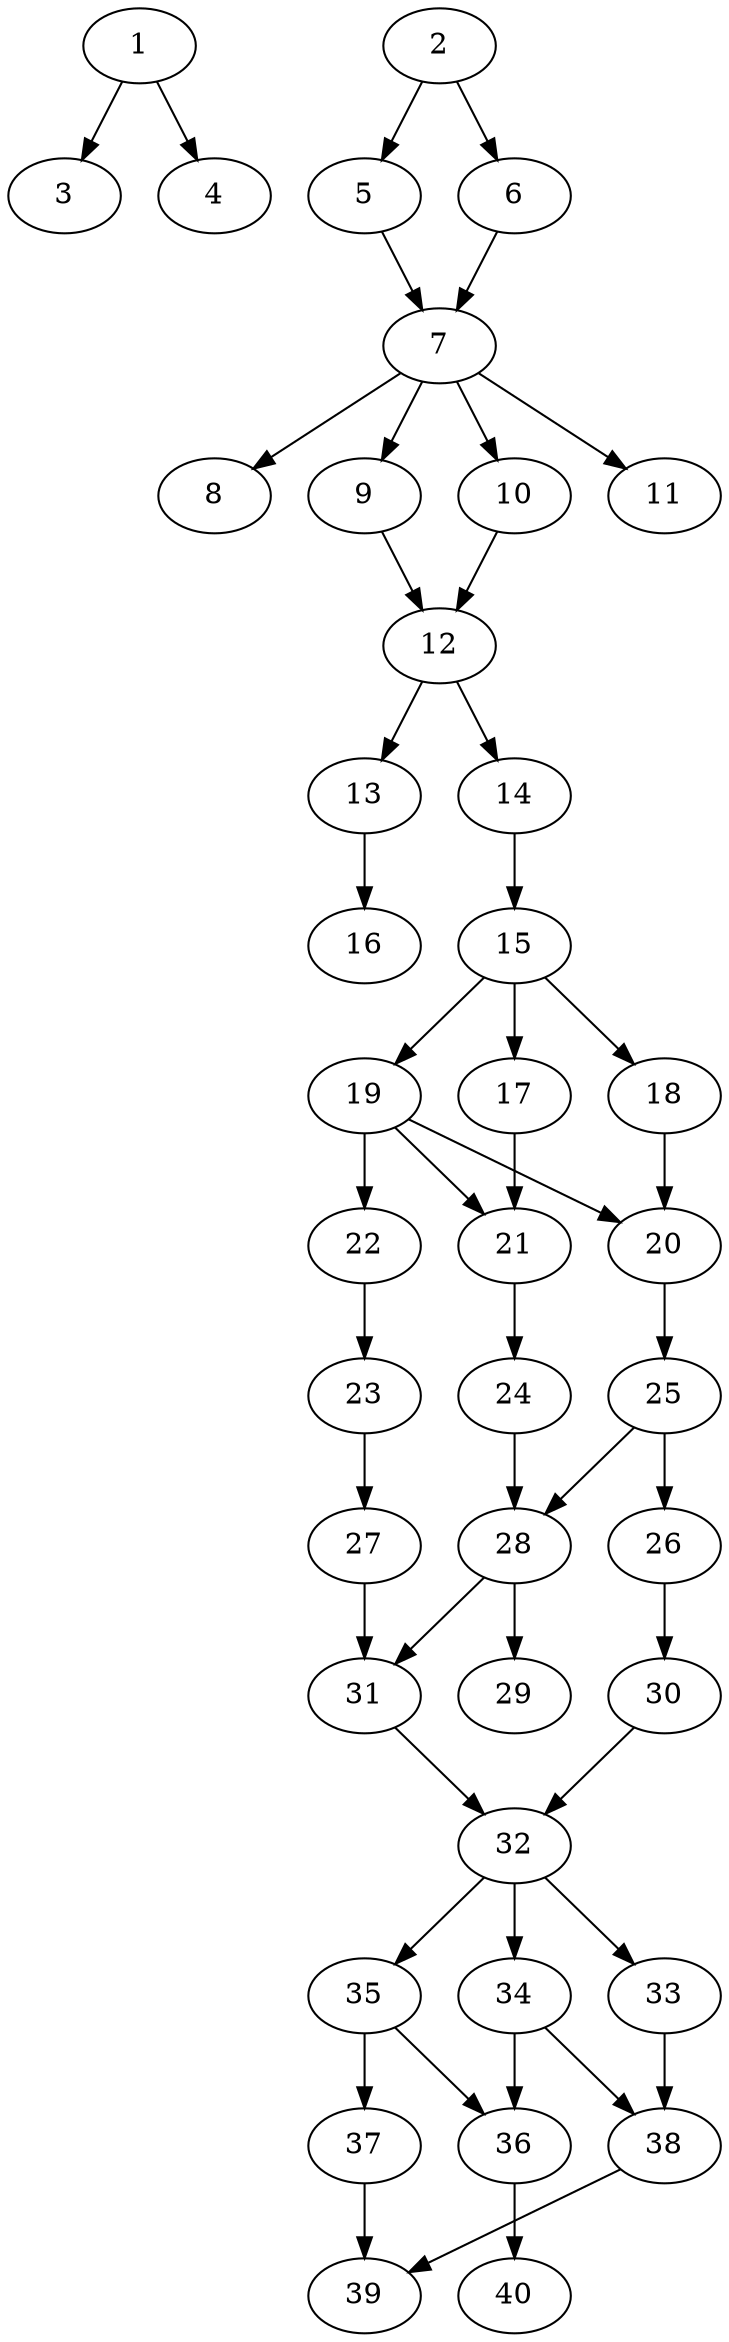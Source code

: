 // DAG automatically generated by daggen at Thu Oct  3 14:06:50 2019
// ./daggen --dot -n 40 --ccr 0.4 --fat 0.3 --regular 0.5 --density 0.5 --mindata 5242880 --maxdata 52428800 
digraph G {
  1 [size="18457600", alpha="0.12", expect_size="7383040"] 
  1 -> 3 [size ="7383040"]
  1 -> 4 [size ="7383040"]
  2 [size="76536320", alpha="0.15", expect_size="30614528"] 
  2 -> 5 [size ="30614528"]
  2 -> 6 [size ="30614528"]
  3 [size="20390400", alpha="0.04", expect_size="8156160"] 
  4 [size="84106240", alpha="0.00", expect_size="33642496"] 
  5 [size="126428160", alpha="0.04", expect_size="50571264"] 
  5 -> 7 [size ="50571264"]
  6 [size="37985280", alpha="0.06", expect_size="15194112"] 
  6 -> 7 [size ="15194112"]
  7 [size="22156800", alpha="0.11", expect_size="8862720"] 
  7 -> 8 [size ="8862720"]
  7 -> 9 [size ="8862720"]
  7 -> 10 [size ="8862720"]
  7 -> 11 [size ="8862720"]
  8 [size="58869760", alpha="0.06", expect_size="23547904"] 
  9 [size="121013760", alpha="0.17", expect_size="48405504"] 
  9 -> 12 [size ="48405504"]
  10 [size="13521920", alpha="0.13", expect_size="5408768"] 
  10 -> 12 [size ="5408768"]
  11 [size="127920640", alpha="0.01", expect_size="51168256"] 
  12 [size="80048640", alpha="0.01", expect_size="32019456"] 
  12 -> 13 [size ="32019456"]
  12 -> 14 [size ="32019456"]
  13 [size="52098560", alpha="0.11", expect_size="20839424"] 
  13 -> 16 [size ="20839424"]
  14 [size="73272320", alpha="0.08", expect_size="29308928"] 
  14 -> 15 [size ="29308928"]
  15 [size="75952640", alpha="0.18", expect_size="30381056"] 
  15 -> 17 [size ="30381056"]
  15 -> 18 [size ="30381056"]
  15 -> 19 [size ="30381056"]
  16 [size="102223360", alpha="0.05", expect_size="40889344"] 
  17 [size="21194240", alpha="0.12", expect_size="8477696"] 
  17 -> 21 [size ="8477696"]
  18 [size="88291840", alpha="0.15", expect_size="35316736"] 
  18 -> 20 [size ="35316736"]
  19 [size="123983360", alpha="0.10", expect_size="49593344"] 
  19 -> 20 [size ="49593344"]
  19 -> 21 [size ="49593344"]
  19 -> 22 [size ="49593344"]
  20 [size="106772480", alpha="0.18", expect_size="42708992"] 
  20 -> 25 [size ="42708992"]
  21 [size="64588800", alpha="0.07", expect_size="25835520"] 
  21 -> 24 [size ="25835520"]
  22 [size="70625280", alpha="0.06", expect_size="28250112"] 
  22 -> 23 [size ="28250112"]
  23 [size="78589440", alpha="0.07", expect_size="31435776"] 
  23 -> 27 [size ="31435776"]
  24 [size="22622720", alpha="0.00", expect_size="9049088"] 
  24 -> 28 [size ="9049088"]
  25 [size="71168000", alpha="0.12", expect_size="28467200"] 
  25 -> 26 [size ="28467200"]
  25 -> 28 [size ="28467200"]
  26 [size="61204480", alpha="0.09", expect_size="24481792"] 
  26 -> 30 [size ="24481792"]
  27 [size="92055040", alpha="0.07", expect_size="36822016"] 
  27 -> 31 [size ="36822016"]
  28 [size="46072320", alpha="0.12", expect_size="18428928"] 
  28 -> 29 [size ="18428928"]
  28 -> 31 [size ="18428928"]
  29 [size="13908480", alpha="0.16", expect_size="5563392"] 
  30 [size="72296960", alpha="0.00", expect_size="28918784"] 
  30 -> 32 [size ="28918784"]
  31 [size="59863040", alpha="0.04", expect_size="23945216"] 
  31 -> 32 [size ="23945216"]
  32 [size="99929600", alpha="0.19", expect_size="39971840"] 
  32 -> 33 [size ="39971840"]
  32 -> 34 [size ="39971840"]
  32 -> 35 [size ="39971840"]
  33 [size="19988480", alpha="0.00", expect_size="7995392"] 
  33 -> 38 [size ="7995392"]
  34 [size="63260160", alpha="0.12", expect_size="25304064"] 
  34 -> 36 [size ="25304064"]
  34 -> 38 [size ="25304064"]
  35 [size="64814080", alpha="0.14", expect_size="25925632"] 
  35 -> 36 [size ="25925632"]
  35 -> 37 [size ="25925632"]
  36 [size="20006400", alpha="0.11", expect_size="8002560"] 
  36 -> 40 [size ="8002560"]
  37 [size="71685120", alpha="0.10", expect_size="28674048"] 
  37 -> 39 [size ="28674048"]
  38 [size="110932480", alpha="0.02", expect_size="44372992"] 
  38 -> 39 [size ="44372992"]
  39 [size="65548800", alpha="0.12", expect_size="26219520"] 
  40 [size="43438080", alpha="0.18", expect_size="17375232"] 
}
